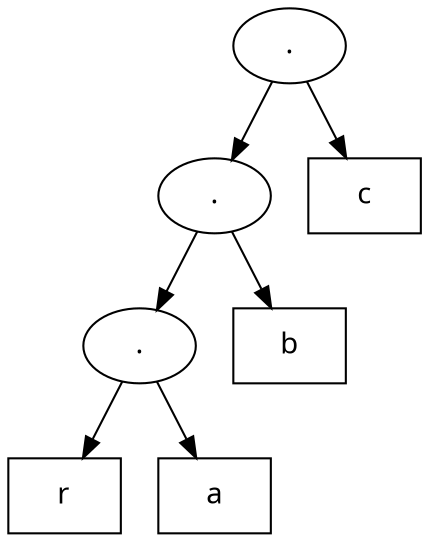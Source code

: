 digraph G {
	node [label="\N"];
	graph [bb="0,0,198,252"];
	{
		graph [bb=""];
		0 [label=".", fontname=Verdana, shape=ellipse, pos="135,234", width="0.75", height="0.5"];
		1 [label=".", fontname=Verdana, shape=ellipse, pos="99,162", width="0.75", height="0.5"];
		2 [label=c, fontname=Verdana, shape=box, pos="171,162", width="0.75", height="0.5"];
		3 [label=".", fontname=Verdana, shape=ellipse, pos="63,90", width="0.75", height="0.5"];
		4 [label=b, fontname=Verdana, shape=box, pos="135,90", width="0.75", height="0.5"];
		5 [label=r, fontname=Verdana, shape=box, pos="27,18", width="0.75", height="0.5"];
		6 [label=a, fontname=Verdana, shape=box, pos="99,18", width="0.75", height="0.5"];
		0 -> 1 [pos="e,107.63,179.27 126.29,216.57 122.04,208.08 116.85,197.69 112.13,188.27"];
		0 -> 2 [pos="e,161.99,180.02 143.71,216.57 147.82,208.35 152.82,198.36 157.41,189.18"];
		1 -> 3 [pos="e,71.634,107.27 90.285,144.57 86.04,136.08 80.846,125.69 76.134,116.27"];
		1 -> 4 [pos="e,125.99,108.02 107.71,144.57 111.82,136.35 116.82,126.36 121.41,117.18"];
		3 -> 5 [pos="e,36.01,36.021 54.285,72.571 50.177,64.354 45.18,54.361 40.591,45.182"];
		3 -> 6 [pos="e,89.99,36.021 71.715,72.571 75.823,64.354 80.82,54.361 85.409,45.182"];
	}
}
